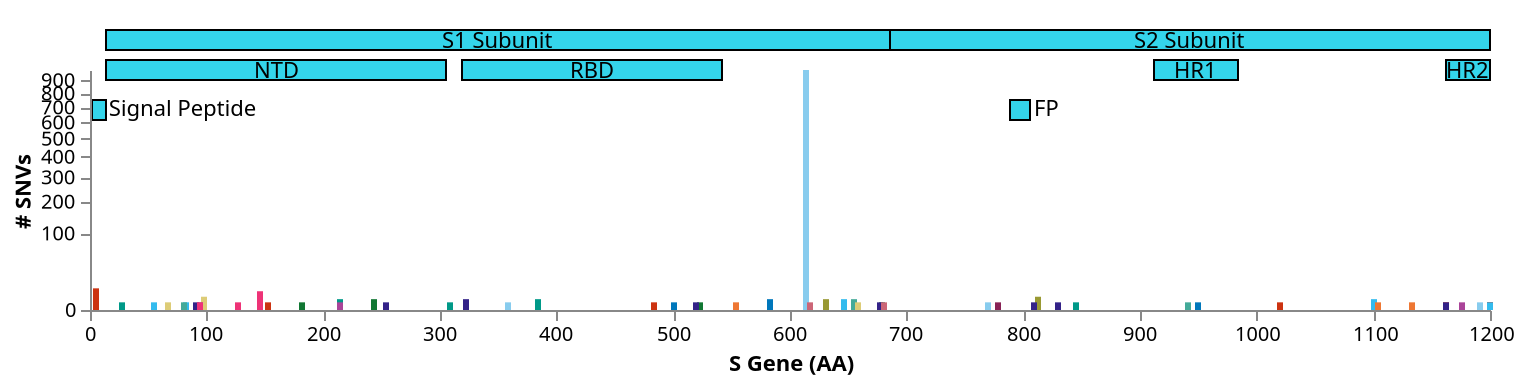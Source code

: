 {
  "$schema": "https://vega.github.io/schema/vega/v5.json",
  "description": "A basic bar chart example, with value labels shown upon mouse hover.",
  "width": 700,
  "height": 150,
  "padding": 5,
  "signals": [
    {"name": "entropyPlotHeight", "value": 120},
    {"name": "domainPlotHeight", "value": 20},
    {"name": "domainPlotYRange", "update": "[domainPlotHeight, 0]"},
    {
      "name": "entropyPlotY",
      "update": "domainPlotHeight + ((height - entropyPlotHeight) - domainPlotHeight)"
    },
    {"name": "entropyPlotYRange", "update": "[entropyPlotHeight, 0]"},
    {"name": "totalSequences", "value": 1000},
    {"name": "posField", "value": 1},
    {"name": "rectWidth", "update": "invert('xscale', 3)"},
    {"name": "xRange", "value": [0, 1200]},
    {"name": "xLabel", "value": "S Gene (AA)"},
    {"name": "yLabel", "value": "# SNVs"},
    {
      "name": "hoverGroup",
      "value": null,
      "on": [
        {"events": "@entropybars:mouseover!", "update": "{group: datum.snv}"},
        {"events": "@entropybars:mouseout!", "update": "null"}
      ]
    },
    {
      "name": "clear",
      "value": true,
      "on": [
        {"events": "mouseup[!event.item]", "update": "true", "force": true}
      ]
    },
    {
      "name": "shift",
      "value": false,
      "on": [
        {
          "events": "@entropybars:click",
          "update": "event.shiftKey",
          "force": true
        }
      ]
    },
    {
      "name": "clicked",
      "value": null,
      "on": [
        {
          "events": "@entropybars:click",
          "update": "{group: datum.snv}",
          "force": true
        }
      ]
    }
  ],
  "data": [
    {
      "name": "table",
      "values": [
        ["S|614|D|G", 982, "#88ccee", "S · D614G"],
        ["Reference", 77, "#0077bb", "Reference"],
        ["S|5|L|F", 8, "#cc3311", "S · L5F"],
        ["S|145|Y|H", 6, "#ee3377", "S · Y145H"],
        ["S|98|S|F", 3, "#ddcc77", "S · S98F"],
        ["S|812|P|L", 3, "#999933", "S · P812L"],
        ["S|655|H|Y", 2, "#44aa99", "S · H655Y"],
        ["S|583|E|D", 2, "#0077bb", "S · E583D"],
        ["S|243|A|S", 2, "#117733", "S · A243S"],
        ["S|631|P|S", 2, "#999933", "S · P631S"],
        ["S|323|T|I", 2, "#332288", "S · T323I"],
        ["S|384|P|S", 2, "#009988", "S · P384S"],
        ["S|647|A|S", 2, "#33bbee", "S · A647S"],
        ["S|215|D|Y", 2, "#009988", "S · D215Y"],
        ["S|1101|H|Y", 2, "#33bbee", "S · H1101Y"],
        ["S|1104|V|L", 1, "#ee7733", "S · V1104L"],
        ["S|618|T|I", 1, "#cc6677", "S · T618I"],
        ["S|153|M|V", 1, "#cc3311", "S · M153V"],
        ["S|483|V|F", 1, "#cc3311", "S · V483F"],
        ["S|845|A|S", 1, "#009988", "S · A845S"],
        ["S|27|A|V", 1, "#009988", "S · A27V"],
        ["S|1020|A|S", 1, "#cc3311", "S · A1020S"],
        ["S|1176|V|F", 1, "#aa4499", "S · V1176F"],
        ["S|90|V|F", 1, "#332288", "S · V90F"],
        ["S|679|N|K", 1, "#117733", "S · N679K"],
        ["S|83|V|F", 1, "#33bbee", "S · V83F"],
        ["S|1162|P|L", 1, "#cc3311", "S · P1162L"],
        ["S|778|T|I", 1, "#882255", "S · T778I"],
        ["S|67|A|V", 1, "#ddcc77", "S · A67V"],
        ["S|80|D|N", 1, "#44aa99", "S · D80N"],
        ["S|522|A|S", 1, "#117733", "S · A522S"],
        ["S|1248|C|F", 1, "#882255", "S · C1248F"],
        ["S|1203|L|F", 1, "#cc6677", "S · L1203F"],
        ["S|1252|S|F", 1, "#cc3311", "S · S1252F"],
        ["S|214|R|L", 1, "#aa4499", "S · R214L"],
        ["S|1237|M|I", 1, "#33bbee", "S · M1237I"],
        ["S|520|A|S", 1, "#332288", "S · A520S"],
        ["S|950|D|H", 1, "#0077bb", "S · D950H"],
        ["S|127|V|F", 1, "#ee3377", "S · V127F"],
        ["S|677|Q|H", 1, "#332288", "S · Q677H"],
        ["S|680|S|F", 1, "#cc6677", "S · S680F"],
        ["S|309|E|Q", 1, "#009988", "S · E309Q"],
        ["S|554|E|D", 1, "#ee7733", "S · E554D"],
        ["S|1133|V|F", 1, "#ee7733", "S · V1133F"],
        ["S|359|S|N", 1, "#88ccee", "S · S359N"],
        ["S|181|G|V", 1, "#117733", "S · G181V"],
        ["S|94|S|F", 1, "#aa4499", "S · S94F"],
        ["S|54|L|F", 1, "#33bbee", "S · L54F"],
        ["S|1191|K|N", 1, "#88ccee", "S · K1191N"],
        ["S|809|P|S", 1, "#332288", "S · P809S"],
        ["S|501|N|Y", 1, "#0077bb", "S · N501Y"],
        ["S|253|D|G", 1, "#332288", "S · D253G"],
        ["S|659|S|L", 1, "#ddcc77", "S · S659L"],
        ["S|769|G|V", 1, "#88ccee", "S · G769V"],
        ["S|95|T|I", 1, "#ee3377", "S · T95I"],
        ["S|1163|D|Y", 1, "#332288", "S · D1163Y"],
        ["S|830|D|G", 1, "#332288", "S · D830G"],
        ["S|941|T|I", 1, "#44aa99", "S · T941I"]
      ],
      "format": {
        "type": "json",
        "parse": {"0": "string", "1": "number", "2": "string", "3": "string"}
      },
      "transform": [
        {
          "type": "project",
          "fields": ["0", "1", "2", "3"],
          "as": ["snv", "count", "color", "snvName"]
        },
        {"type": "filter", "expr": "datum.snv !== 'Reference'"},
        {
          "type": "formula",
          "expr": "parseInt(split(datum.snv, '|')[posField])",
          "as": "pos"
        },
        {
          "type": "formula",
          "expr": "datum.count / totalSequences",
          "as": "percent"
        }
      ]
    },
    {
      "name": "selected",
      "values": [{"group": "S|614|D|G"}],
      "on": [
        {"trigger": "clear", "remove": true},
        {"trigger": "!shift", "remove": true},
        {"trigger": "!shift && clicked", "insert": "clicked"},
        {"trigger": "shift && clicked", "toggle": "clicked"}
      ],
      "transform": [
        {
          "type": "formula",
          "expr": "parseInt(split(datum.group, '|')[1])",
          "as": "pos"
        },
        {
          "type": "lookup",
          "from": "table",
          "key": "snv",
          "values": ["color"],
          "fields": ["group"],
          "as": ["color"]
        }
      ]
    },
    {
      "name": "domains",
      "values": [
        {"name": "S1 Subunit", "start": 14, "end": 685},
        {"name": "RBD", "start": 319, "end": 541},
        {"name": "S2 Subunit", "start": 686, "end": 1273},
        {"name": "Signal Peptide", "start": 1, "end": 13},
        {"name": "NTD", "start": 14, "end": 305},
        {"name": "FP", "start": 788, "end": 806},
        {"name": "HR1", "start": 912, "end": 984},
        {"name": "HR2", "start": 1163, "end": 1213},
        {"name": "TM", "start": 1213, "end": 1237},
        {"name": "CT", "start": 1237, "end":1273}
      ]
    },
    {
      "name": "small_domains",
      "source": "domains",
      "transform": [
        {
          "type": "filter",
          "expr": "(datum.end - datum.start) <= 20 && datum.start < xRange[1]"
        }
      ]
    },
    {
      "name": "subunits",
      "source": "domains",
      "transform": [
        {
          "type": "filter",
          "expr": "indexof(datum.name, 'Subunit') > -1"
        }
      ]
    },
    {
      "name": "large_domains",
      "source": "domains",
      "transform": [
        {
          "type": "filter",
          "expr": "(datum.end - datum.start) > 20 && indexof(datum.name, 'Subunit') == -1 && datum.start < xRange[1]"
        }
      ]
    }
  ],
  "scales": [
    {
      "name": "xscale",
      "type": "linear",
      "domain": {"signal": "xRange"},
      "range": "width",
      "padding": 0.05,
      "round": true,
      "zero": false,
      "clamp": true
    }
  ],
  "axes": [],
  "marks": [
    {
      "name": "domainPlot",
      "type": "group",
      "encode": {
        "update": {
          "x": {"value": 0},
          "y": {"value": 0},
          "width": {"signal": "width"},
          "height": {"signal": "domainPlotHeight"}
        }
      },
      "scales": [
        {
          "name": "domainYScale",
          "type": "linear",
          "domain": [0, 2],
          "range": {"signal": "domainPlotYRange"}
        }
      ],
      "marks": [
        {
          "name": "subunit_rects",
          "type": "rect",
          "from": {"data": "subunits"},
          "encode": {
            "enter": {
              "x": {"scale": "xscale", "field": "start"},
              "x2": {"scale": "xscale", "field": "end"},
              "y": {"scale": "domainYScale", "value": 1},
              "y2": {"scale": "domainYScale", "value": 0},
              "fill": {"value": "#34d5eb"},
              "stroke": {"value": "black"}
            }
          }
        },
        {
          "name": "large_domain_rects",
           "type": "rect",
          "from": {"data": "large_domains"},
          "encode": {
            "enter": {
              "x": {"scale": "xscale", "field": "start"},
              "x2": {"scale": "xscale", "field": "end"},
              "y": {"scale": "domainYScale", "value": -0.5},
              "y2": {"scale": "domainYScale", "value": -1.5},
              "fill": {"value": "#34d5eb"},
              "stroke": {"value": "black"}
            }
          }
        },
        {
          "name": "small_domain_rects",
          "type": "rect",
          "from": {"data": "small_domains"},
          "encode": {
            "enter": {
              "x": {"scale": "xscale", "field": "start"},
              "x2": {"scale": "xscale", "field": "end"},
              "y": {"scale": "domainYScale", "value": -2.5},
              "y2": {"scale": "domainYScale", "value": -3.5},
              "fill": {"value": "#34d5eb"},
              "stroke": {"value": "black"}
            }
          }
        },
        {
          "name": "subunit_labels",
          "type": "text",
          "from": {"data": "subunit_rects"},
          "encode": {
            "enter": {
              "x": {"field": "x"},
              "dx": {"field": "width", "mult": 0.5},
              "y": {"field": "y2"},
              "dy": {"field": "height", "offset": -11},
              "text": {"field": "datum.name"},
              "align": {"value": "center"},
              "fill": {"value": "black"}
            }
          }
        },
        {
          "name": "large_domain_labels",
          "type": "text",
          "from": {"data": "large_domain_rects"},
          "encode": {
            "enter": {
              "x": {"field": "x"},
              "dx": {"field": "width", "mult": 0.5},
              "y": {"field": "y2"},
              "dy": {"field": "height", "offset": -11},
              "text": {"field": "datum.name"},
              "align": {"value": "center"},
              "fill": {"value": "black"}
            }
          }
        },
        {
          "name": "small_domain_labels",
          "type": "text",
          "from": {"data": "small_domain_rects"},
          "encode": {
            "enter": {
              "x": {"field": "x"},
              "dx": {"field": "width", "mult": 1.2},
              "y": {"field": "y2"},
              "dy": {"field": "height", "offset": -12},
              "text": {"field": "datum.name"},
              "align": {"value": "left"},
              "fill": {"value": "black"}
            }
          }
        }
      ]
    },
    {
      "name": "entropybarplot",
      "type": "group",
      "encode": {
        "update": {
          "x": {"value": 0},
          "y": {"signal": "entropyPlotY"},
          "width": {"signal": "width"},
          "height": {"signal": "entropyPlotHeight"}
        }
      },
      "scales": [
        {
          "name": "entropyYScale",
          "type": "pow",
          "exponent": 0.5,
          "domain": {"data": "table", "field": "count"},
          "range": {"signal": "entropyPlotYRange"}
        }
      ],
      "axes": [
        {
          "orient": "bottom",
          "scale": "xscale",
          "format": "d",
          "title": {"signal": "xLabel"}
        },
        {
          "orient": "left",
          "scale": "entropyYScale",
          "title": {"signal": "yLabel"}
        }
      ],
      "marks": [
        {
          "name": "entropymark",
          "type": "rule",
          "from": {"data": "selected"},
          "encode": {
            "enter": {"zindex": {"value": 1}},
            "update": {
              "x": {"scale": "xscale", "field": "pos"},
              "x2": {"scale": "xscale", "field": "pos"},
              "y": {"value": 0},
              "y2": {"signal": "entropyPlotHeight"},
              "stroke": {"field": "color"}
            }
          }
        },
        {
          "name": "entropybars",
          "type": "rect",
          "from": {"data": "table"},
          "encode": {
            "enter": {"stroke": {"value": "#000"}},
            "update": {
              "xc": {"scale": "xscale", "field": "pos"},
              "width": {"scale": "xscale", "signal": "rectWidth"},
              "y": {"scale": "entropyYScale", "field": "count"},
              "y2": {"scale": "entropyYScale", "value": 0},
              "tooltip": {
                "signal": "{title: datum.snvName, 'Count': datum.count, '%': format(datum.percent, '.1%')}"
              },
              "fill": {"field": "color"},
              "strokeWidth": [
                {
                  "test": "hoverGroup && hoverGroup.group == datum.snv",
                  "value": 1
                },
                {"value": 0}
              ],
              "zindex": [
                {
                  "test": "hoverGroup && hoverGroup.group == datum.snv",
                  "value": 3
                },
                {"value": 2}
              ]
            }
          }
        }
      ]
    }
  ]
}
